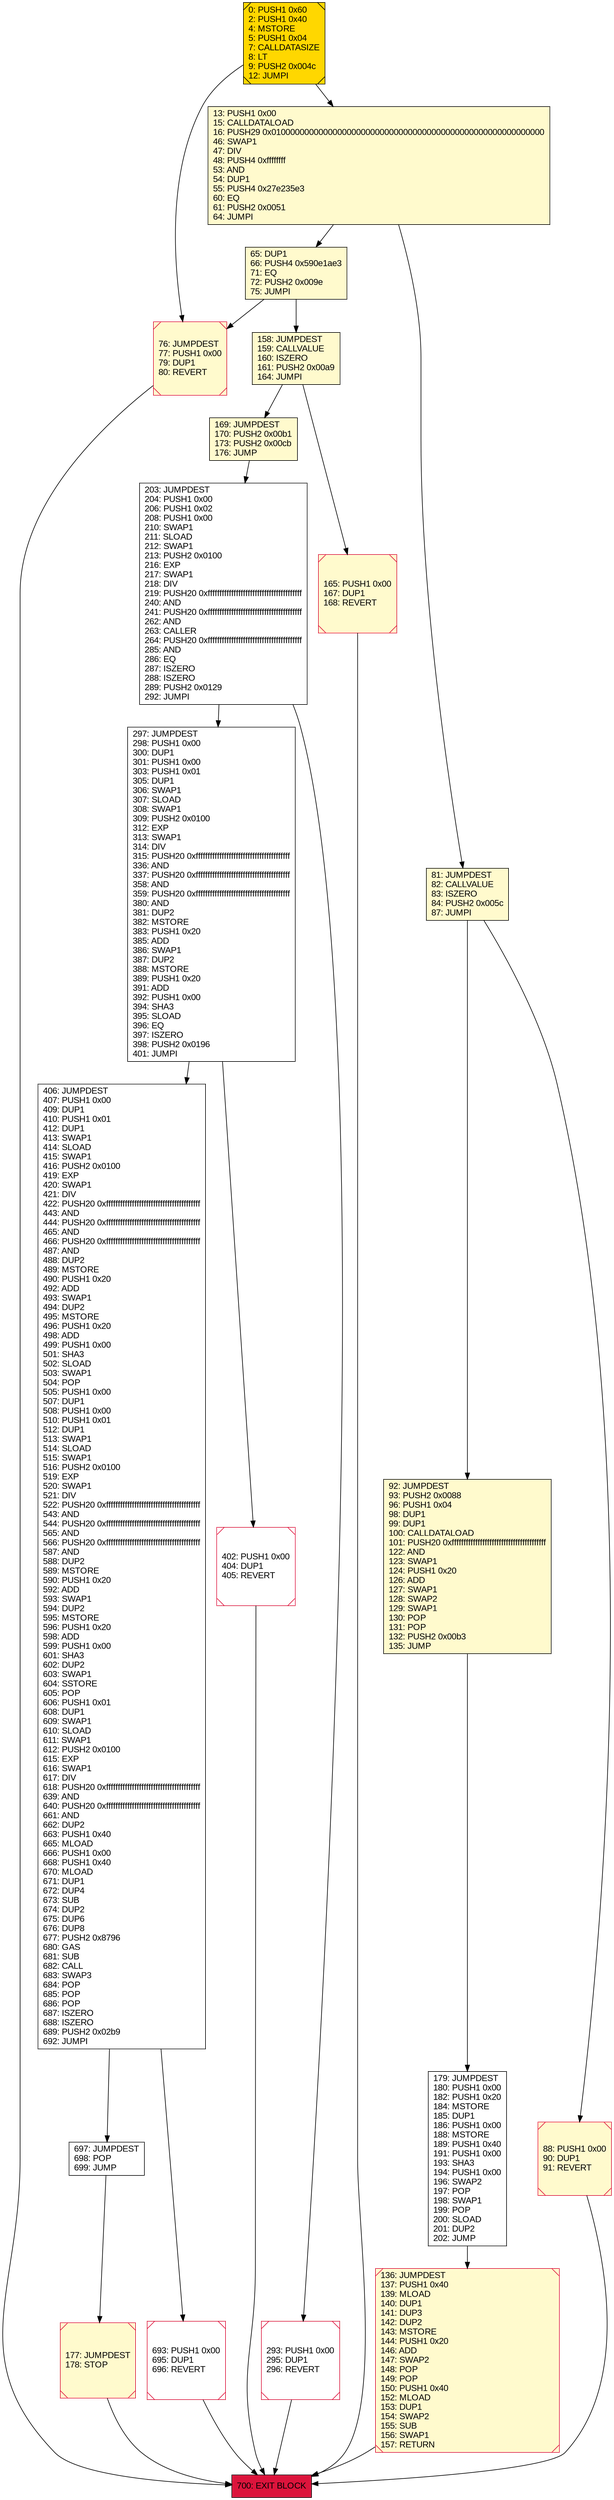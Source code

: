 digraph G {
bgcolor=transparent rankdir=UD;
node [shape=box style=filled color=black fillcolor=white fontname=arial fontcolor=black];
203 [label="203: JUMPDEST\l204: PUSH1 0x00\l206: PUSH1 0x02\l208: PUSH1 0x00\l210: SWAP1\l211: SLOAD\l212: SWAP1\l213: PUSH2 0x0100\l216: EXP\l217: SWAP1\l218: DIV\l219: PUSH20 0xffffffffffffffffffffffffffffffffffffffff\l240: AND\l241: PUSH20 0xffffffffffffffffffffffffffffffffffffffff\l262: AND\l263: CALLER\l264: PUSH20 0xffffffffffffffffffffffffffffffffffffffff\l285: AND\l286: EQ\l287: ISZERO\l288: ISZERO\l289: PUSH2 0x0129\l292: JUMPI\l" ];
165 [label="165: PUSH1 0x00\l167: DUP1\l168: REVERT\l" fillcolor=lemonchiffon shape=Msquare color=crimson ];
293 [label="293: PUSH1 0x00\l295: DUP1\l296: REVERT\l" shape=Msquare color=crimson ];
177 [label="177: JUMPDEST\l178: STOP\l" fillcolor=lemonchiffon shape=Msquare color=crimson ];
0 [label="0: PUSH1 0x60\l2: PUSH1 0x40\l4: MSTORE\l5: PUSH1 0x04\l7: CALLDATASIZE\l8: LT\l9: PUSH2 0x004c\l12: JUMPI\l" fillcolor=lemonchiffon shape=Msquare fillcolor=gold ];
179 [label="179: JUMPDEST\l180: PUSH1 0x00\l182: PUSH1 0x20\l184: MSTORE\l185: DUP1\l186: PUSH1 0x00\l188: MSTORE\l189: PUSH1 0x40\l191: PUSH1 0x00\l193: SHA3\l194: PUSH1 0x00\l196: SWAP2\l197: POP\l198: SWAP1\l199: POP\l200: SLOAD\l201: DUP2\l202: JUMP\l" ];
76 [label="76: JUMPDEST\l77: PUSH1 0x00\l79: DUP1\l80: REVERT\l" fillcolor=lemonchiffon shape=Msquare color=crimson ];
297 [label="297: JUMPDEST\l298: PUSH1 0x00\l300: DUP1\l301: PUSH1 0x00\l303: PUSH1 0x01\l305: DUP1\l306: SWAP1\l307: SLOAD\l308: SWAP1\l309: PUSH2 0x0100\l312: EXP\l313: SWAP1\l314: DIV\l315: PUSH20 0xffffffffffffffffffffffffffffffffffffffff\l336: AND\l337: PUSH20 0xffffffffffffffffffffffffffffffffffffffff\l358: AND\l359: PUSH20 0xffffffffffffffffffffffffffffffffffffffff\l380: AND\l381: DUP2\l382: MSTORE\l383: PUSH1 0x20\l385: ADD\l386: SWAP1\l387: DUP2\l388: MSTORE\l389: PUSH1 0x20\l391: ADD\l392: PUSH1 0x00\l394: SHA3\l395: SLOAD\l396: EQ\l397: ISZERO\l398: PUSH2 0x0196\l401: JUMPI\l" ];
81 [label="81: JUMPDEST\l82: CALLVALUE\l83: ISZERO\l84: PUSH2 0x005c\l87: JUMPI\l" fillcolor=lemonchiffon ];
402 [label="402: PUSH1 0x00\l404: DUP1\l405: REVERT\l" shape=Msquare color=crimson ];
693 [label="693: PUSH1 0x00\l695: DUP1\l696: REVERT\l" shape=Msquare color=crimson ];
158 [label="158: JUMPDEST\l159: CALLVALUE\l160: ISZERO\l161: PUSH2 0x00a9\l164: JUMPI\l" fillcolor=lemonchiffon ];
65 [label="65: DUP1\l66: PUSH4 0x590e1ae3\l71: EQ\l72: PUSH2 0x009e\l75: JUMPI\l" fillcolor=lemonchiffon ];
88 [label="88: PUSH1 0x00\l90: DUP1\l91: REVERT\l" fillcolor=lemonchiffon shape=Msquare color=crimson ];
169 [label="169: JUMPDEST\l170: PUSH2 0x00b1\l173: PUSH2 0x00cb\l176: JUMP\l" fillcolor=lemonchiffon ];
136 [label="136: JUMPDEST\l137: PUSH1 0x40\l139: MLOAD\l140: DUP1\l141: DUP3\l142: DUP2\l143: MSTORE\l144: PUSH1 0x20\l146: ADD\l147: SWAP2\l148: POP\l149: POP\l150: PUSH1 0x40\l152: MLOAD\l153: DUP1\l154: SWAP2\l155: SUB\l156: SWAP1\l157: RETURN\l" fillcolor=lemonchiffon shape=Msquare color=crimson ];
13 [label="13: PUSH1 0x00\l15: CALLDATALOAD\l16: PUSH29 0x0100000000000000000000000000000000000000000000000000000000\l46: SWAP1\l47: DIV\l48: PUSH4 0xffffffff\l53: AND\l54: DUP1\l55: PUSH4 0x27e235e3\l60: EQ\l61: PUSH2 0x0051\l64: JUMPI\l" fillcolor=lemonchiffon ];
700 [label="700: EXIT BLOCK\l" fillcolor=crimson ];
92 [label="92: JUMPDEST\l93: PUSH2 0x0088\l96: PUSH1 0x04\l98: DUP1\l99: DUP1\l100: CALLDATALOAD\l101: PUSH20 0xffffffffffffffffffffffffffffffffffffffff\l122: AND\l123: SWAP1\l124: PUSH1 0x20\l126: ADD\l127: SWAP1\l128: SWAP2\l129: SWAP1\l130: POP\l131: POP\l132: PUSH2 0x00b3\l135: JUMP\l" fillcolor=lemonchiffon ];
406 [label="406: JUMPDEST\l407: PUSH1 0x00\l409: DUP1\l410: PUSH1 0x01\l412: DUP1\l413: SWAP1\l414: SLOAD\l415: SWAP1\l416: PUSH2 0x0100\l419: EXP\l420: SWAP1\l421: DIV\l422: PUSH20 0xffffffffffffffffffffffffffffffffffffffff\l443: AND\l444: PUSH20 0xffffffffffffffffffffffffffffffffffffffff\l465: AND\l466: PUSH20 0xffffffffffffffffffffffffffffffffffffffff\l487: AND\l488: DUP2\l489: MSTORE\l490: PUSH1 0x20\l492: ADD\l493: SWAP1\l494: DUP2\l495: MSTORE\l496: PUSH1 0x20\l498: ADD\l499: PUSH1 0x00\l501: SHA3\l502: SLOAD\l503: SWAP1\l504: POP\l505: PUSH1 0x00\l507: DUP1\l508: PUSH1 0x00\l510: PUSH1 0x01\l512: DUP1\l513: SWAP1\l514: SLOAD\l515: SWAP1\l516: PUSH2 0x0100\l519: EXP\l520: SWAP1\l521: DIV\l522: PUSH20 0xffffffffffffffffffffffffffffffffffffffff\l543: AND\l544: PUSH20 0xffffffffffffffffffffffffffffffffffffffff\l565: AND\l566: PUSH20 0xffffffffffffffffffffffffffffffffffffffff\l587: AND\l588: DUP2\l589: MSTORE\l590: PUSH1 0x20\l592: ADD\l593: SWAP1\l594: DUP2\l595: MSTORE\l596: PUSH1 0x20\l598: ADD\l599: PUSH1 0x00\l601: SHA3\l602: DUP2\l603: SWAP1\l604: SSTORE\l605: POP\l606: PUSH1 0x01\l608: DUP1\l609: SWAP1\l610: SLOAD\l611: SWAP1\l612: PUSH2 0x0100\l615: EXP\l616: SWAP1\l617: DIV\l618: PUSH20 0xffffffffffffffffffffffffffffffffffffffff\l639: AND\l640: PUSH20 0xffffffffffffffffffffffffffffffffffffffff\l661: AND\l662: DUP2\l663: PUSH1 0x40\l665: MLOAD\l666: PUSH1 0x00\l668: PUSH1 0x40\l670: MLOAD\l671: DUP1\l672: DUP4\l673: SUB\l674: DUP2\l675: DUP6\l676: DUP8\l677: PUSH2 0x8796\l680: GAS\l681: SUB\l682: CALL\l683: SWAP3\l684: POP\l685: POP\l686: POP\l687: ISZERO\l688: ISZERO\l689: PUSH2 0x02b9\l692: JUMPI\l" ];
697 [label="697: JUMPDEST\l698: POP\l699: JUMP\l" ];
406 -> 697;
88 -> 700;
136 -> 700;
81 -> 88;
406 -> 693;
203 -> 297;
81 -> 92;
402 -> 700;
158 -> 165;
179 -> 136;
92 -> 179;
177 -> 700;
169 -> 203;
297 -> 402;
13 -> 65;
203 -> 293;
693 -> 700;
13 -> 81;
158 -> 169;
65 -> 158;
0 -> 76;
65 -> 76;
297 -> 406;
76 -> 700;
165 -> 700;
293 -> 700;
0 -> 13;
697 -> 177;
}